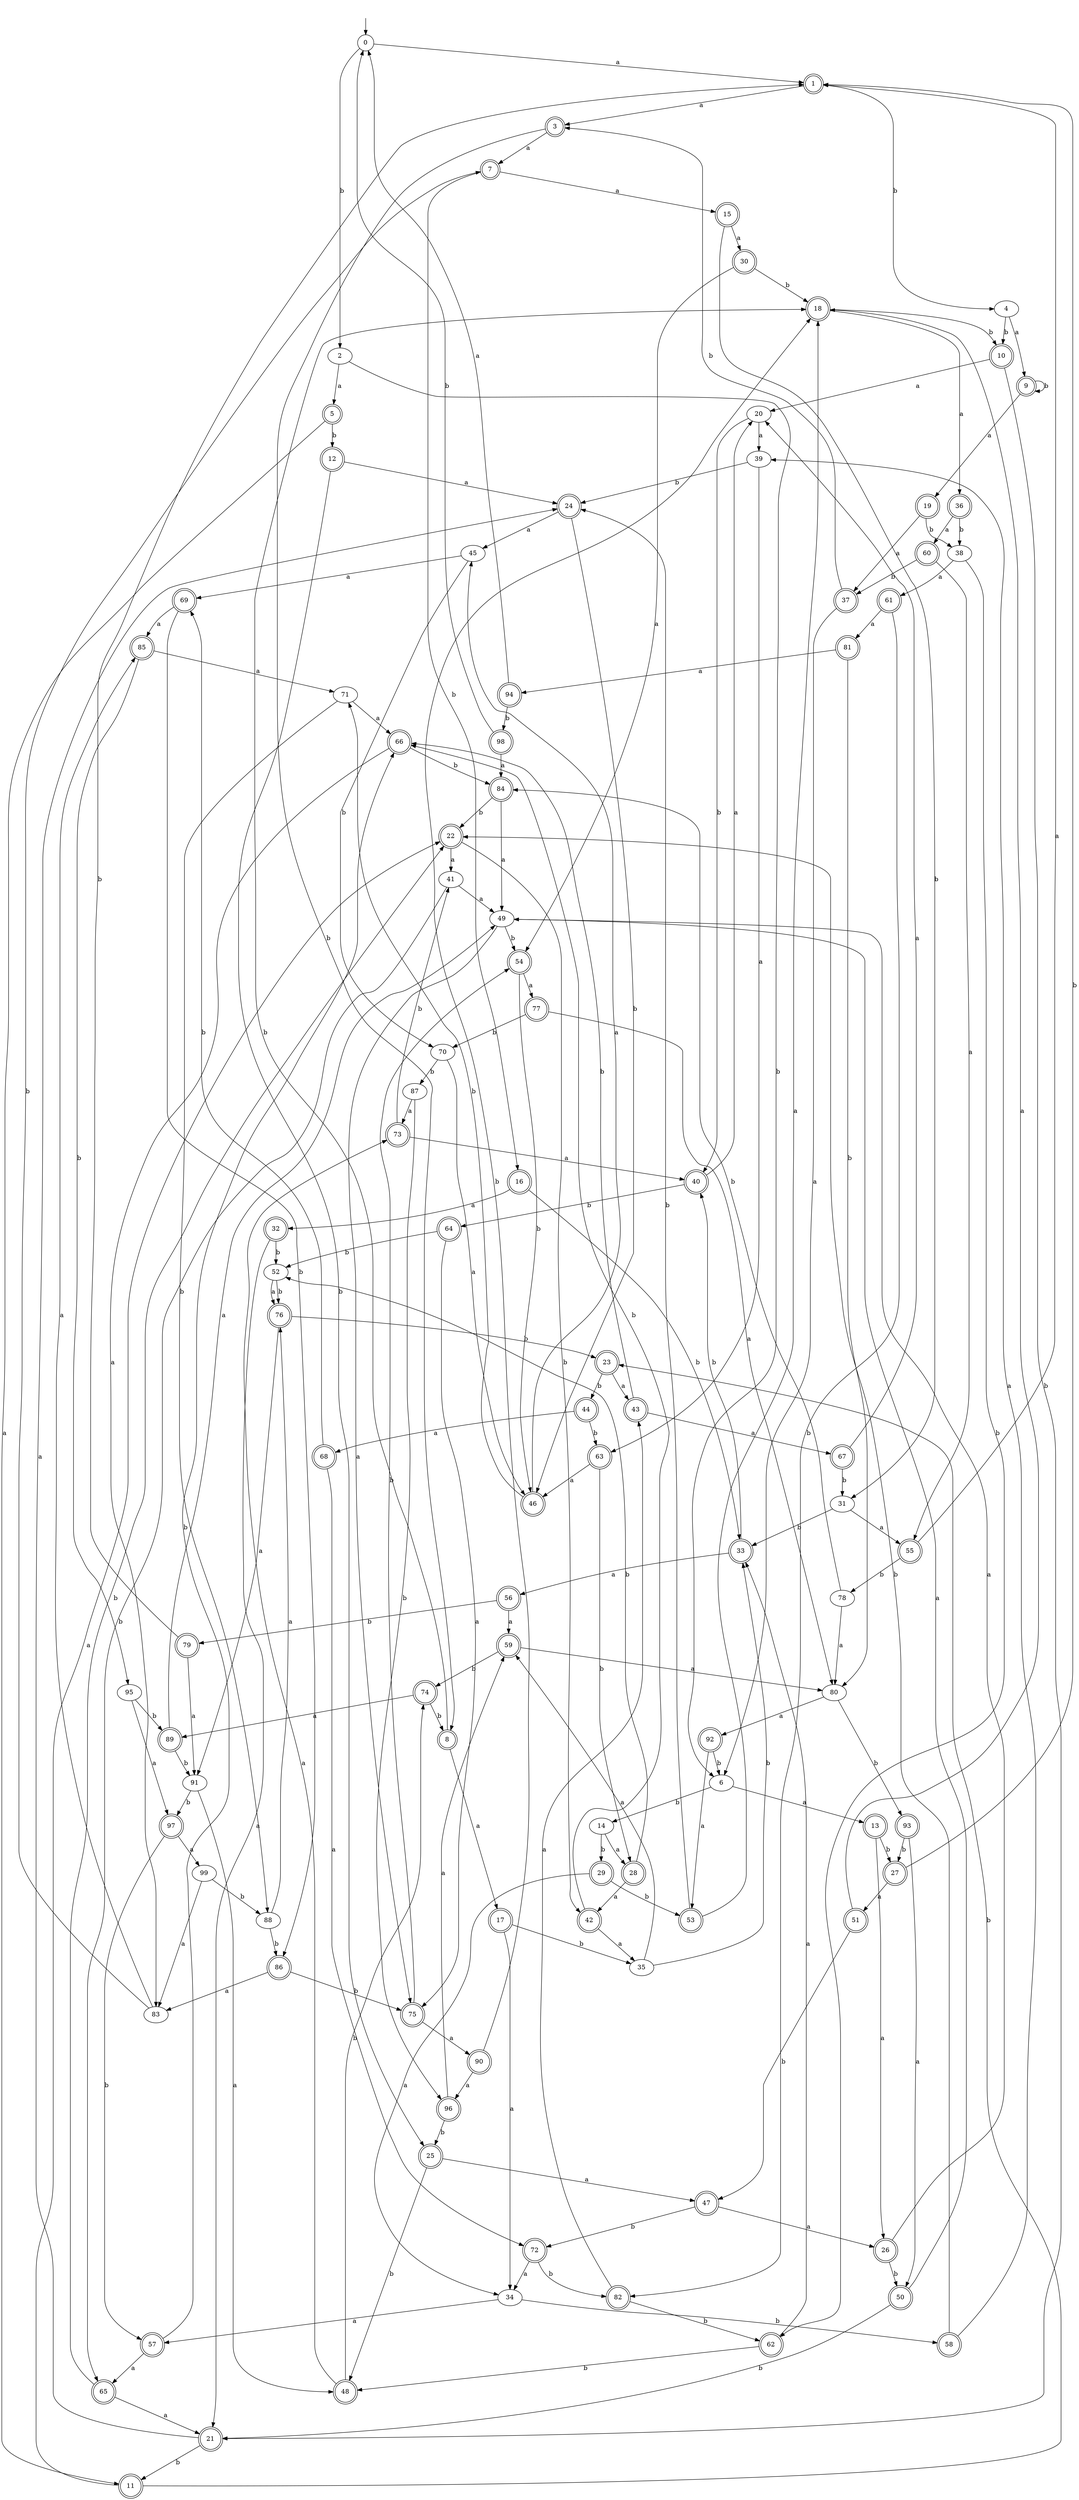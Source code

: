 digraph RandomDFA {
  __start0 [label="", shape=none];
  __start0 -> 0 [label=""];
  0 [shape=circle]
  0 -> 1 [label="a"]
  0 -> 2 [label="b"]
  1 [shape=doublecircle]
  1 -> 3 [label="a"]
  1 -> 4 [label="b"]
  2
  2 -> 5 [label="a"]
  2 -> 6 [label="b"]
  3 [shape=doublecircle]
  3 -> 7 [label="a"]
  3 -> 8 [label="b"]
  4
  4 -> 9 [label="a"]
  4 -> 10 [label="b"]
  5 [shape=doublecircle]
  5 -> 11 [label="a"]
  5 -> 12 [label="b"]
  6
  6 -> 13 [label="a"]
  6 -> 14 [label="b"]
  7 [shape=doublecircle]
  7 -> 15 [label="a"]
  7 -> 16 [label="b"]
  8 [shape=doublecircle]
  8 -> 17 [label="a"]
  8 -> 18 [label="b"]
  9 [shape=doublecircle]
  9 -> 19 [label="a"]
  9 -> 9 [label="b"]
  10 [shape=doublecircle]
  10 -> 20 [label="a"]
  10 -> 21 [label="b"]
  11 [shape=doublecircle]
  11 -> 22 [label="a"]
  11 -> 23 [label="b"]
  12 [shape=doublecircle]
  12 -> 24 [label="a"]
  12 -> 25 [label="b"]
  13 [shape=doublecircle]
  13 -> 26 [label="a"]
  13 -> 27 [label="b"]
  14
  14 -> 28 [label="a"]
  14 -> 29 [label="b"]
  15 [shape=doublecircle]
  15 -> 30 [label="a"]
  15 -> 31 [label="b"]
  16 [shape=doublecircle]
  16 -> 32 [label="a"]
  16 -> 33 [label="b"]
  17 [shape=doublecircle]
  17 -> 34 [label="a"]
  17 -> 35 [label="b"]
  18 [shape=doublecircle]
  18 -> 36 [label="a"]
  18 -> 10 [label="b"]
  19 [shape=doublecircle]
  19 -> 37 [label="a"]
  19 -> 38 [label="b"]
  20
  20 -> 39 [label="a"]
  20 -> 40 [label="b"]
  21 [shape=doublecircle]
  21 -> 24 [label="a"]
  21 -> 11 [label="b"]
  22 [shape=doublecircle]
  22 -> 41 [label="a"]
  22 -> 42 [label="b"]
  23 [shape=doublecircle]
  23 -> 43 [label="a"]
  23 -> 44 [label="b"]
  24 [shape=doublecircle]
  24 -> 45 [label="a"]
  24 -> 46 [label="b"]
  25 [shape=doublecircle]
  25 -> 47 [label="a"]
  25 -> 48 [label="b"]
  26 [shape=doublecircle]
  26 -> 49 [label="a"]
  26 -> 50 [label="b"]
  27 [shape=doublecircle]
  27 -> 51 [label="a"]
  27 -> 1 [label="b"]
  28 [shape=doublecircle]
  28 -> 42 [label="a"]
  28 -> 52 [label="b"]
  29 [shape=doublecircle]
  29 -> 34 [label="a"]
  29 -> 53 [label="b"]
  30 [shape=doublecircle]
  30 -> 54 [label="a"]
  30 -> 18 [label="b"]
  31
  31 -> 55 [label="a"]
  31 -> 33 [label="b"]
  32 [shape=doublecircle]
  32 -> 21 [label="a"]
  32 -> 52 [label="b"]
  33 [shape=doublecircle]
  33 -> 56 [label="a"]
  33 -> 40 [label="b"]
  34
  34 -> 57 [label="a"]
  34 -> 58 [label="b"]
  35
  35 -> 59 [label="a"]
  35 -> 33 [label="b"]
  36 [shape=doublecircle]
  36 -> 60 [label="a"]
  36 -> 38 [label="b"]
  37 [shape=doublecircle]
  37 -> 6 [label="a"]
  37 -> 3 [label="b"]
  38
  38 -> 61 [label="a"]
  38 -> 62 [label="b"]
  39
  39 -> 63 [label="a"]
  39 -> 24 [label="b"]
  40 [shape=doublecircle]
  40 -> 20 [label="a"]
  40 -> 64 [label="b"]
  41
  41 -> 49 [label="a"]
  41 -> 65 [label="b"]
  42 [shape=doublecircle]
  42 -> 35 [label="a"]
  42 -> 66 [label="b"]
  43 [shape=doublecircle]
  43 -> 67 [label="a"]
  43 -> 66 [label="b"]
  44 [shape=doublecircle]
  44 -> 68 [label="a"]
  44 -> 63 [label="b"]
  45
  45 -> 69 [label="a"]
  45 -> 70 [label="b"]
  46 [shape=doublecircle]
  46 -> 45 [label="a"]
  46 -> 71 [label="b"]
  47 [shape=doublecircle]
  47 -> 26 [label="a"]
  47 -> 72 [label="b"]
  48 [shape=doublecircle]
  48 -> 73 [label="a"]
  48 -> 74 [label="b"]
  49
  49 -> 75 [label="a"]
  49 -> 54 [label="b"]
  50 [shape=doublecircle]
  50 -> 49 [label="a"]
  50 -> 21 [label="b"]
  51 [shape=doublecircle]
  51 -> 18 [label="a"]
  51 -> 47 [label="b"]
  52
  52 -> 76 [label="a"]
  52 -> 76 [label="b"]
  53 [shape=doublecircle]
  53 -> 18 [label="a"]
  53 -> 24 [label="b"]
  54 [shape=doublecircle]
  54 -> 77 [label="a"]
  54 -> 46 [label="b"]
  55 [shape=doublecircle]
  55 -> 1 [label="a"]
  55 -> 78 [label="b"]
  56 [shape=doublecircle]
  56 -> 59 [label="a"]
  56 -> 79 [label="b"]
  57 [shape=doublecircle]
  57 -> 65 [label="a"]
  57 -> 66 [label="b"]
  58 [shape=doublecircle]
  58 -> 39 [label="a"]
  58 -> 22 [label="b"]
  59 [shape=doublecircle]
  59 -> 80 [label="a"]
  59 -> 74 [label="b"]
  60 [shape=doublecircle]
  60 -> 55 [label="a"]
  60 -> 37 [label="b"]
  61 [shape=doublecircle]
  61 -> 81 [label="a"]
  61 -> 82 [label="b"]
  62 [shape=doublecircle]
  62 -> 33 [label="a"]
  62 -> 48 [label="b"]
  63 [shape=doublecircle]
  63 -> 46 [label="a"]
  63 -> 28 [label="b"]
  64 [shape=doublecircle]
  64 -> 75 [label="a"]
  64 -> 52 [label="b"]
  65 [shape=doublecircle]
  65 -> 21 [label="a"]
  65 -> 22 [label="b"]
  66 [shape=doublecircle]
  66 -> 83 [label="a"]
  66 -> 84 [label="b"]
  67 [shape=doublecircle]
  67 -> 20 [label="a"]
  67 -> 31 [label="b"]
  68 [shape=doublecircle]
  68 -> 72 [label="a"]
  68 -> 69 [label="b"]
  69 [shape=doublecircle]
  69 -> 85 [label="a"]
  69 -> 86 [label="b"]
  70
  70 -> 46 [label="a"]
  70 -> 87 [label="b"]
  71
  71 -> 66 [label="a"]
  71 -> 88 [label="b"]
  72 [shape=doublecircle]
  72 -> 34 [label="a"]
  72 -> 82 [label="b"]
  73 [shape=doublecircle]
  73 -> 40 [label="a"]
  73 -> 41 [label="b"]
  74 [shape=doublecircle]
  74 -> 89 [label="a"]
  74 -> 8 [label="b"]
  75 [shape=doublecircle]
  75 -> 90 [label="a"]
  75 -> 54 [label="b"]
  76 [shape=doublecircle]
  76 -> 91 [label="a"]
  76 -> 23 [label="b"]
  77 [shape=doublecircle]
  77 -> 80 [label="a"]
  77 -> 70 [label="b"]
  78
  78 -> 80 [label="a"]
  78 -> 84 [label="b"]
  79 [shape=doublecircle]
  79 -> 91 [label="a"]
  79 -> 1 [label="b"]
  80
  80 -> 92 [label="a"]
  80 -> 93 [label="b"]
  81 [shape=doublecircle]
  81 -> 94 [label="a"]
  81 -> 80 [label="b"]
  82 [shape=doublecircle]
  82 -> 43 [label="a"]
  82 -> 62 [label="b"]
  83
  83 -> 85 [label="a"]
  83 -> 7 [label="b"]
  84 [shape=doublecircle]
  84 -> 49 [label="a"]
  84 -> 22 [label="b"]
  85 [shape=doublecircle]
  85 -> 71 [label="a"]
  85 -> 95 [label="b"]
  86 [shape=doublecircle]
  86 -> 83 [label="a"]
  86 -> 75 [label="b"]
  87
  87 -> 73 [label="a"]
  87 -> 96 [label="b"]
  88
  88 -> 76 [label="a"]
  88 -> 86 [label="b"]
  89 [shape=doublecircle]
  89 -> 49 [label="a"]
  89 -> 91 [label="b"]
  90 [shape=doublecircle]
  90 -> 96 [label="a"]
  90 -> 18 [label="b"]
  91
  91 -> 48 [label="a"]
  91 -> 97 [label="b"]
  92 [shape=doublecircle]
  92 -> 53 [label="a"]
  92 -> 6 [label="b"]
  93 [shape=doublecircle]
  93 -> 50 [label="a"]
  93 -> 27 [label="b"]
  94 [shape=doublecircle]
  94 -> 0 [label="a"]
  94 -> 98 [label="b"]
  95
  95 -> 97 [label="a"]
  95 -> 89 [label="b"]
  96 [shape=doublecircle]
  96 -> 59 [label="a"]
  96 -> 25 [label="b"]
  97 [shape=doublecircle]
  97 -> 99 [label="a"]
  97 -> 57 [label="b"]
  98 [shape=doublecircle]
  98 -> 84 [label="a"]
  98 -> 0 [label="b"]
  99
  99 -> 83 [label="a"]
  99 -> 88 [label="b"]
}
